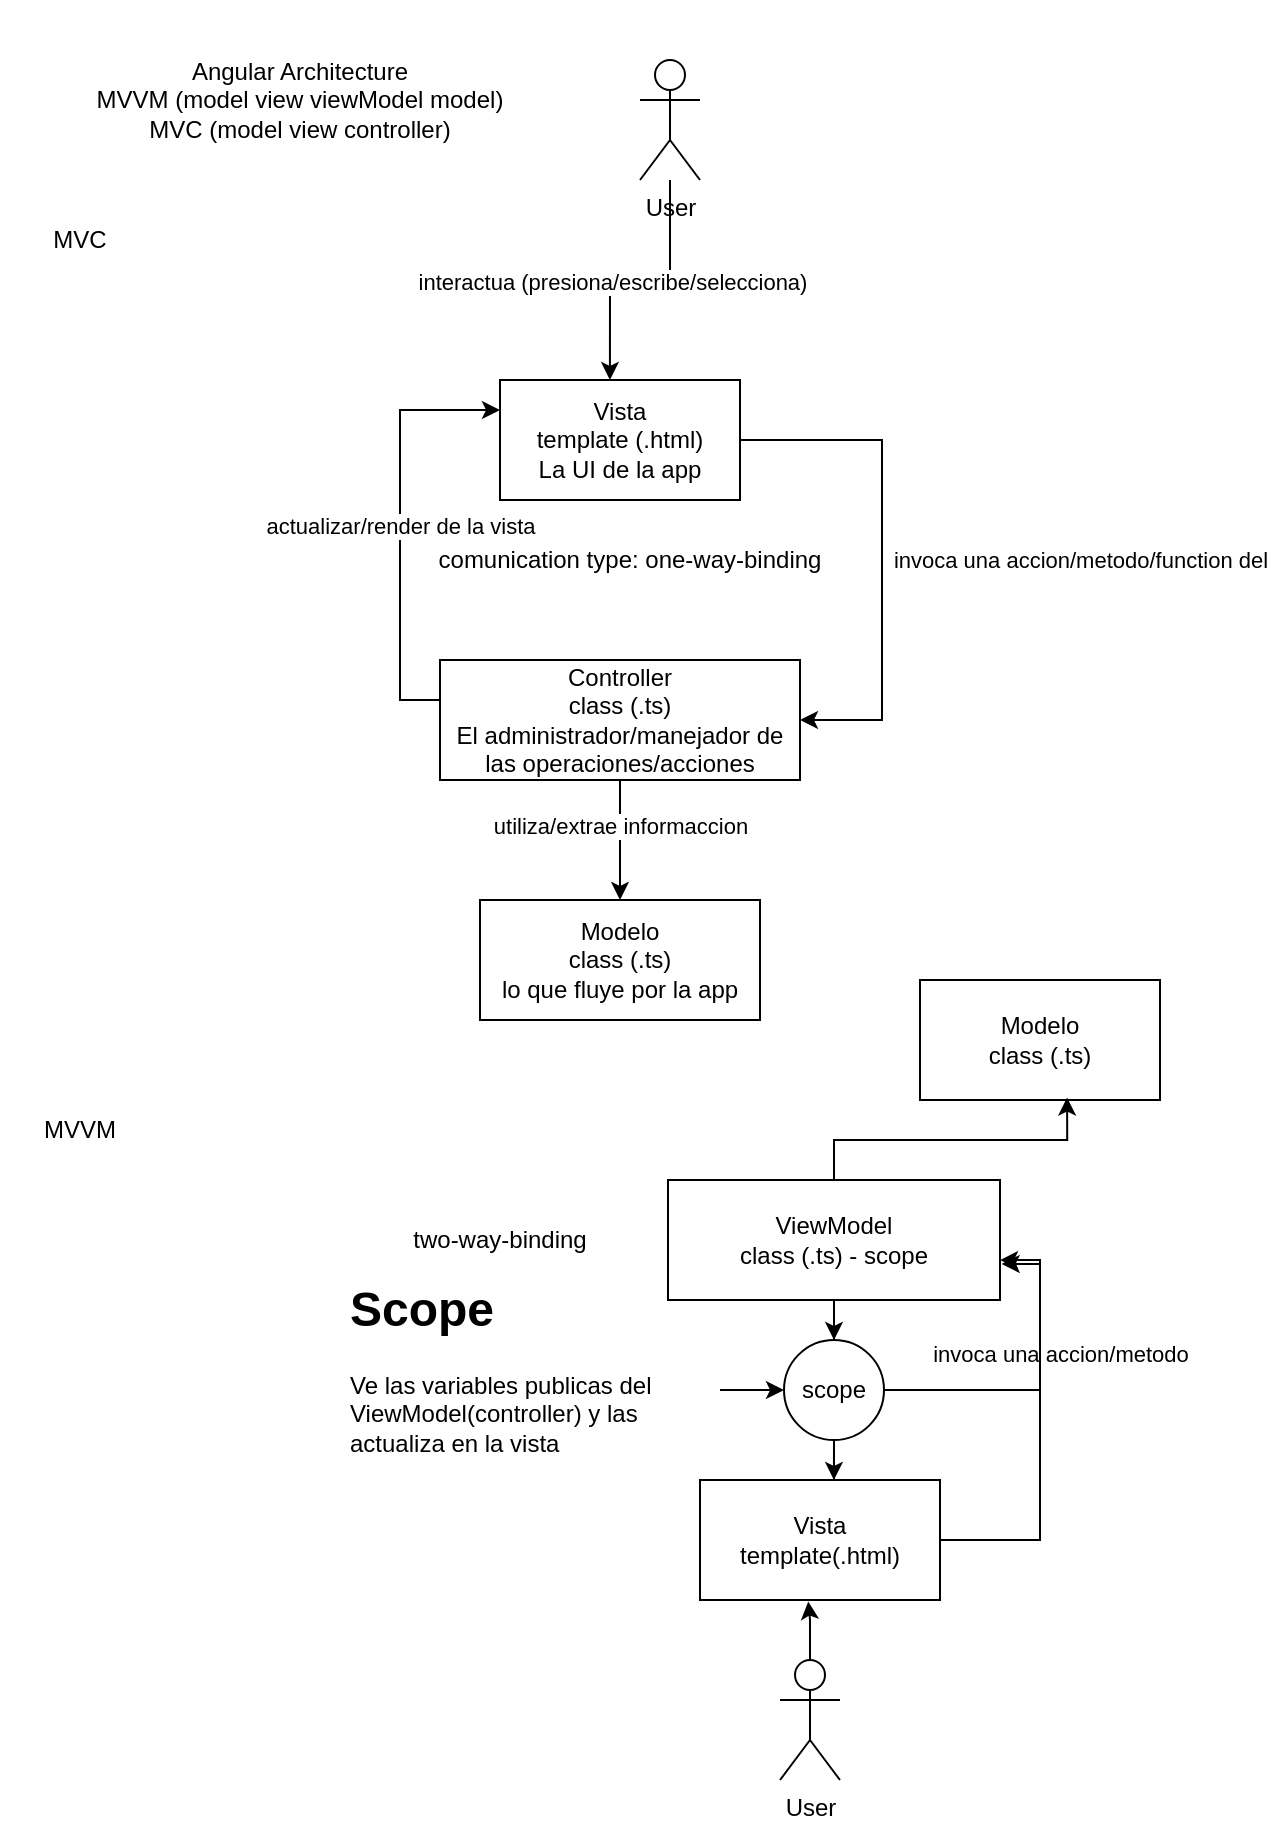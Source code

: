 <mxfile version="14.2.4" type="embed">
    <diagram id="Pn1W8dArWwTnAVQ3suQP" name="Page-1">
        <mxGraphModel dx="740" dy="449" grid="1" gridSize="10" guides="1" tooltips="1" connect="1" arrows="1" fold="1" page="1" pageScale="1" pageWidth="827" pageHeight="1169" math="0" shadow="0">
            <root>
                <mxCell id="0"/>
                <mxCell id="1" parent="0"/>
                <mxCell id="2" value="Angular Architecture&lt;br&gt;MVVM (model view viewModel model)&lt;br&gt;MVC (model view controller)" style="text;html=1;strokeColor=none;fillColor=none;align=center;verticalAlign=middle;whiteSpace=wrap;rounded=0;" vertex="1" parent="1">
                    <mxGeometry x="20" y="10" width="300" height="100" as="geometry"/>
                </mxCell>
                <mxCell id="3" value="MVC" style="text;html=1;strokeColor=none;fillColor=none;align=center;verticalAlign=middle;whiteSpace=wrap;rounded=0;" vertex="1" parent="1">
                    <mxGeometry x="40" y="120" width="40" height="20" as="geometry"/>
                </mxCell>
                <mxCell id="4" value="Modelo&lt;br&gt;class (.ts)&lt;br&gt;lo que fluye por la app" style="rounded=0;whiteSpace=wrap;html=1;" vertex="1" parent="1">
                    <mxGeometry x="260" y="460" width="140" height="60" as="geometry"/>
                </mxCell>
                <mxCell id="12" value="actualizar/render de la vista" style="edgeStyle=orthogonalEdgeStyle;rounded=0;orthogonalLoop=1;jettySize=auto;html=1;entryX=0;entryY=0.25;entryDx=0;entryDy=0;" edge="1" parent="1" source="5" target="6">
                    <mxGeometry relative="1" as="geometry">
                        <Array as="points">
                            <mxPoint x="330" y="360"/>
                            <mxPoint x="220" y="360"/>
                            <mxPoint x="220" y="215"/>
                        </Array>
                    </mxGeometry>
                </mxCell>
                <mxCell id="13" style="edgeStyle=orthogonalEdgeStyle;rounded=0;orthogonalLoop=1;jettySize=auto;html=1;" edge="1" parent="1" source="5" target="4">
                    <mxGeometry relative="1" as="geometry"/>
                </mxCell>
                <mxCell id="14" value="utiliza/extrae informaccion" style="edgeLabel;html=1;align=center;verticalAlign=middle;resizable=0;points=[];" vertex="1" connectable="0" parent="13">
                    <mxGeometry x="-0.227" relative="1" as="geometry">
                        <mxPoint as="offset"/>
                    </mxGeometry>
                </mxCell>
                <mxCell id="5" value="Controller&lt;br&gt;class (.ts)&lt;br&gt;El administrador/manejador de las operaciones/acciones" style="rounded=0;whiteSpace=wrap;html=1;" vertex="1" parent="1">
                    <mxGeometry x="240" y="340" width="180" height="60" as="geometry"/>
                </mxCell>
                <mxCell id="9" style="edgeStyle=orthogonalEdgeStyle;rounded=0;orthogonalLoop=1;jettySize=auto;html=1;entryX=1;entryY=0.5;entryDx=0;entryDy=0;exitX=1;exitY=0.5;exitDx=0;exitDy=0;" edge="1" parent="1" source="6" target="5">
                    <mxGeometry relative="1" as="geometry">
                        <mxPoint x="440.72" y="220" as="sourcePoint"/>
                        <mxPoint x="340" y="373.18" as="targetPoint"/>
                        <Array as="points">
                            <mxPoint x="461" y="230"/>
                            <mxPoint x="461" y="370"/>
                        </Array>
                    </mxGeometry>
                </mxCell>
                <mxCell id="10" value="invoca una accion/metodo/function del" style="edgeLabel;html=1;align=center;verticalAlign=middle;resizable=0;points=[];" vertex="1" connectable="0" parent="9">
                    <mxGeometry x="-0.412" relative="1" as="geometry">
                        <mxPoint x="99" y="57.19" as="offset"/>
                    </mxGeometry>
                </mxCell>
                <mxCell id="6" value="Vista&lt;br&gt;template (.html)&lt;br&gt;La UI de la app" style="rounded=0;whiteSpace=wrap;html=1;" vertex="1" parent="1">
                    <mxGeometry x="270" y="200" width="120" height="60" as="geometry"/>
                </mxCell>
                <mxCell id="8" style="edgeStyle=orthogonalEdgeStyle;rounded=0;orthogonalLoop=1;jettySize=auto;html=1;entryX=0.458;entryY=0;entryDx=0;entryDy=0;entryPerimeter=0;" edge="1" parent="1" source="7" target="6">
                    <mxGeometry relative="1" as="geometry"/>
                </mxCell>
                <mxCell id="11" value="interactua (presiona/escribe/selecciona)" style="edgeLabel;html=1;align=center;verticalAlign=middle;resizable=0;points=[];" vertex="1" connectable="0" parent="8">
                    <mxGeometry x="0.244" y="1" relative="1" as="geometry">
                        <mxPoint as="offset"/>
                    </mxGeometry>
                </mxCell>
                <mxCell id="7" value="User" style="shape=umlActor;verticalLabelPosition=bottom;verticalAlign=top;html=1;outlineConnect=0;" vertex="1" parent="1">
                    <mxGeometry x="340" y="40" width="30" height="60" as="geometry"/>
                </mxCell>
                <mxCell id="15" value="comunication type: one-way-binding" style="text;html=1;strokeColor=none;fillColor=none;align=center;verticalAlign=middle;whiteSpace=wrap;rounded=0;" vertex="1" parent="1">
                    <mxGeometry x="230" y="280" width="210" height="20" as="geometry"/>
                </mxCell>
                <mxCell id="16" value="MVVM" style="text;html=1;strokeColor=none;fillColor=none;align=center;verticalAlign=middle;whiteSpace=wrap;rounded=0;" vertex="1" parent="1">
                    <mxGeometry x="40" y="565" width="40" height="20" as="geometry"/>
                </mxCell>
                <mxCell id="17" value="Modelo&lt;br&gt;class (.ts)" style="rounded=0;whiteSpace=wrap;html=1;" vertex="1" parent="1">
                    <mxGeometry x="480" y="500" width="120" height="60" as="geometry"/>
                </mxCell>
                <mxCell id="23" style="edgeStyle=orthogonalEdgeStyle;rounded=0;orthogonalLoop=1;jettySize=auto;html=1;entryX=1;entryY=0.667;entryDx=0;entryDy=0;entryPerimeter=0;" edge="1" parent="1" source="18" target="19">
                    <mxGeometry relative="1" as="geometry">
                        <Array as="points">
                            <mxPoint x="540" y="780"/>
                            <mxPoint x="540" y="640"/>
                        </Array>
                    </mxGeometry>
                </mxCell>
                <mxCell id="24" value="invoca una accion/metodo" style="edgeLabel;html=1;align=center;verticalAlign=middle;resizable=0;points=[];" vertex="1" connectable="0" parent="23">
                    <mxGeometry x="0.369" relative="1" as="geometry">
                        <mxPoint x="10" as="offset"/>
                    </mxGeometry>
                </mxCell>
                <mxCell id="18" value="Vista&lt;br&gt;template(.html)" style="rounded=0;whiteSpace=wrap;html=1;" vertex="1" parent="1">
                    <mxGeometry x="370" y="750" width="120" height="60" as="geometry"/>
                </mxCell>
                <mxCell id="25" style="edgeStyle=orthogonalEdgeStyle;rounded=0;orthogonalLoop=1;jettySize=auto;html=1;" edge="1" parent="1" source="19" target="20">
                    <mxGeometry relative="1" as="geometry"/>
                </mxCell>
                <mxCell id="31" style="edgeStyle=orthogonalEdgeStyle;rounded=0;orthogonalLoop=1;jettySize=auto;html=1;entryX=0.613;entryY=0.98;entryDx=0;entryDy=0;entryPerimeter=0;" edge="1" parent="1" source="19" target="17">
                    <mxGeometry relative="1" as="geometry"/>
                </mxCell>
                <mxCell id="19" value="ViewModel&lt;br&gt;class (.ts) - scope" style="rounded=0;whiteSpace=wrap;html=1;" vertex="1" parent="1">
                    <mxGeometry x="354" y="600" width="166" height="60" as="geometry"/>
                </mxCell>
                <mxCell id="26" style="edgeStyle=orthogonalEdgeStyle;rounded=0;orthogonalLoop=1;jettySize=auto;html=1;entryX=0.558;entryY=0;entryDx=0;entryDy=0;entryPerimeter=0;" edge="1" parent="1" source="20" target="18">
                    <mxGeometry relative="1" as="geometry"/>
                </mxCell>
                <mxCell id="27" style="edgeStyle=orthogonalEdgeStyle;rounded=0;orthogonalLoop=1;jettySize=auto;html=1;entryX=1.005;entryY=0.7;entryDx=0;entryDy=0;entryPerimeter=0;" edge="1" parent="1" source="20" target="19">
                    <mxGeometry relative="1" as="geometry">
                        <mxPoint x="480" y="670" as="targetPoint"/>
                        <Array as="points">
                            <mxPoint x="540" y="705"/>
                            <mxPoint x="540" y="642"/>
                        </Array>
                    </mxGeometry>
                </mxCell>
                <mxCell id="20" value="scope" style="ellipse;whiteSpace=wrap;html=1;aspect=fixed;" vertex="1" parent="1">
                    <mxGeometry x="412" y="680" width="50" height="50" as="geometry"/>
                </mxCell>
                <mxCell id="22" style="edgeStyle=orthogonalEdgeStyle;rounded=0;orthogonalLoop=1;jettySize=auto;html=1;entryX=0.451;entryY=1.013;entryDx=0;entryDy=0;entryPerimeter=0;" edge="1" parent="1" source="21" target="18">
                    <mxGeometry relative="1" as="geometry"/>
                </mxCell>
                <mxCell id="21" value="User" style="shape=umlActor;verticalLabelPosition=bottom;verticalAlign=top;html=1;outlineConnect=0;" vertex="1" parent="1">
                    <mxGeometry x="410" y="840" width="30" height="60" as="geometry"/>
                </mxCell>
                <mxCell id="30" style="edgeStyle=orthogonalEdgeStyle;rounded=0;orthogonalLoop=1;jettySize=auto;html=1;" edge="1" parent="1" source="29" target="20">
                    <mxGeometry relative="1" as="geometry"/>
                </mxCell>
                <mxCell id="29" value="&lt;h1&gt;Scope&lt;/h1&gt;&lt;div&gt;Ve las variables publicas del ViewModel(controller) y las actualiza en la vista&lt;/div&gt;" style="text;html=1;strokeColor=none;fillColor=none;spacing=5;spacingTop=-20;whiteSpace=wrap;overflow=hidden;rounded=0;" vertex="1" parent="1">
                    <mxGeometry x="190" y="645" width="190" height="120" as="geometry"/>
                </mxCell>
                <mxCell id="32" value="two-way-binding" style="text;html=1;strokeColor=none;fillColor=none;align=center;verticalAlign=middle;whiteSpace=wrap;rounded=0;" vertex="1" parent="1">
                    <mxGeometry x="210" y="620" width="120" height="20" as="geometry"/>
                </mxCell>
            </root>
        </mxGraphModel>
    </diagram>
</mxfile>